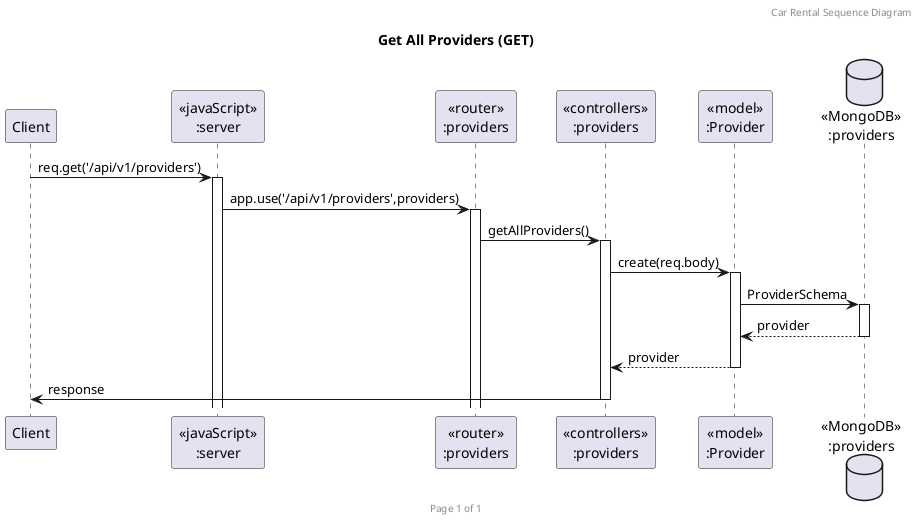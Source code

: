 @startuml Get All Providers (GET)

header Car Rental Sequence Diagram
footer Page %page% of %lastpage%
title "Get All Providers (GET)"

participant "Client" as client
participant "<<javaScript>>\n:server" as server
participant "<<router>>\n:providers" as routerProviders
participant "<<controllers>>\n:providers" as controllersProviders
participant "<<model>>\n:Provider" as modelProvider
database "<<MongoDB>>\n:providers" as ProvidersDatabase

client->server ++:req.get('/api/v1/providers')
server->routerProviders ++:app.use('/api/v1/providers',providers)
routerProviders -> controllersProviders ++:getAllProviders()
controllersProviders->modelProvider ++:create(req.body)
modelProvider ->ProvidersDatabase ++: ProviderSchema
ProvidersDatabase --> modelProvider --: provider
controllersProviders <-- modelProvider --:provider
controllersProviders->client --:response

@enduml
